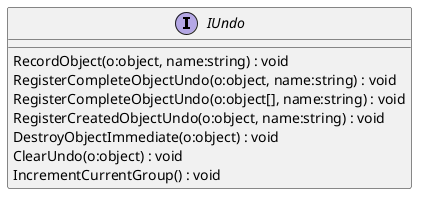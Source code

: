 @startuml
interface IUndo {
    RecordObject(o:object, name:string) : void
    RegisterCompleteObjectUndo(o:object, name:string) : void
    RegisterCompleteObjectUndo(o:object[], name:string) : void
    RegisterCreatedObjectUndo(o:object, name:string) : void
    DestroyObjectImmediate(o:object) : void
    ClearUndo(o:object) : void
    IncrementCurrentGroup() : void
}
@enduml
